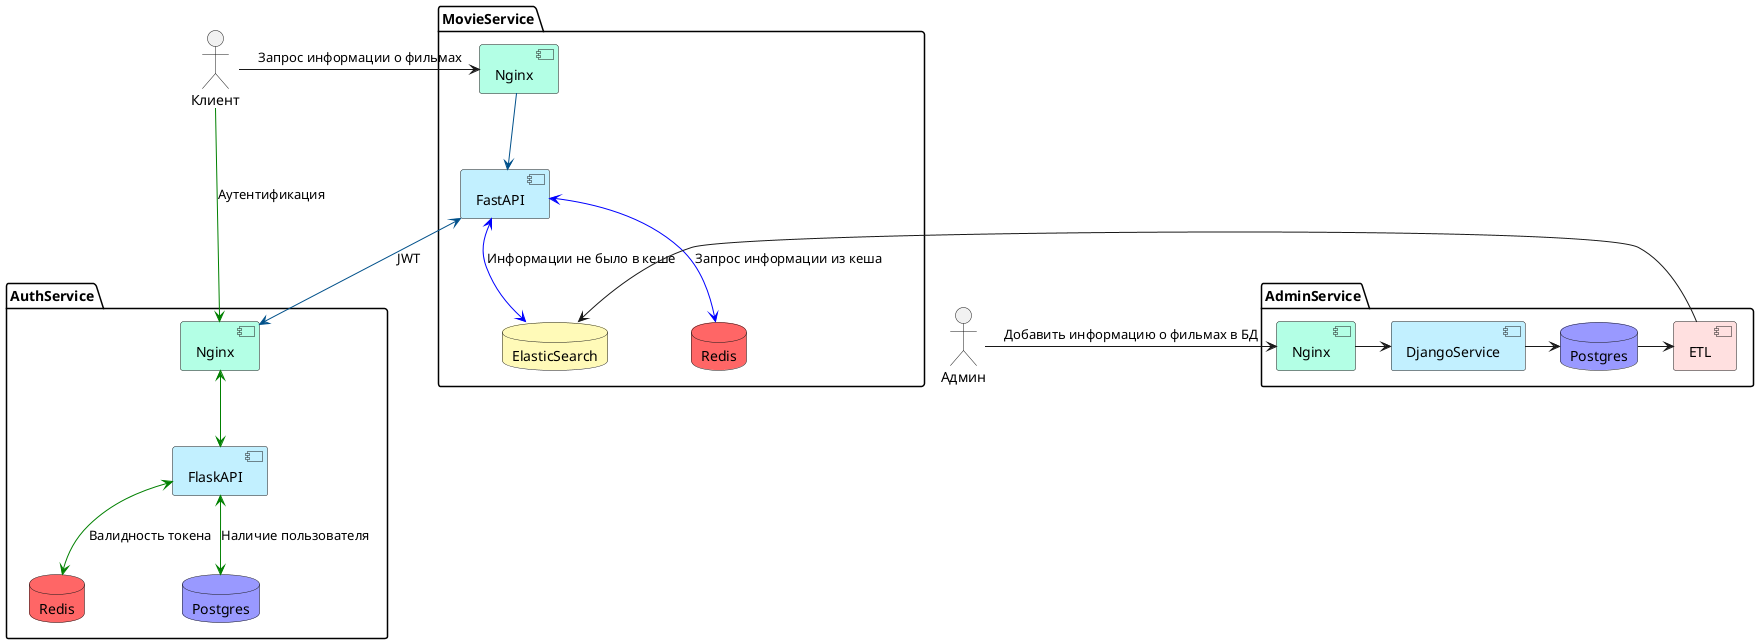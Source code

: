 @startuml
skinparam componentStyle uml2
actor Клиент as Client
actor Админ as Admin



package MovieService {
  component Nginx as movie_nginx #b3ffe5
  component FastAPI #Application
  database ElasticSearch #fffab8
  database Redis as movie_redis #ff6666
}

package AuthService {
  component FlaskAPI #Application
  component Nginx as auth_nginx #b3ffe5
  database Redis as auth_redis #ff6666
  database Postgres as auth_postgres #9999ff
}

package AdminService {
  component DjangoService #Application
  component ETL as admin_etl #Implementation
  database Postgres as admin_postgres #9999ff
  component Nginx as admin_nginx #b3ffe5
}

Client -> movie_nginx: Запрос информации о фильмах
movie_nginx -[#00508a]-> FastAPI
FastAPI <-[#blue]-> movie_redis: Запрос информации из кеша
FastAPI <-[#blue]-> ElasticSearch:  Информации не было в кеше
FastAPI <-[#00508a]-> auth_nginx: JWT


Client -[#green]-> auth_nginx: Аутентификация
auth_nginx <-[#green]-> FlaskAPI
FlaskAPI <-[#green]-> auth_redis: Валидность токена
FlaskAPI <-[#green]-> auth_postgres: Наличие пользователя


Admin -> admin_nginx: Добавить информацию о фильмах в БД
admin_nginx -> DjangoService
DjangoService -> admin_postgres
admin_postgres -> admin_etl
admin_etl -> ElasticSearch
@enduml

